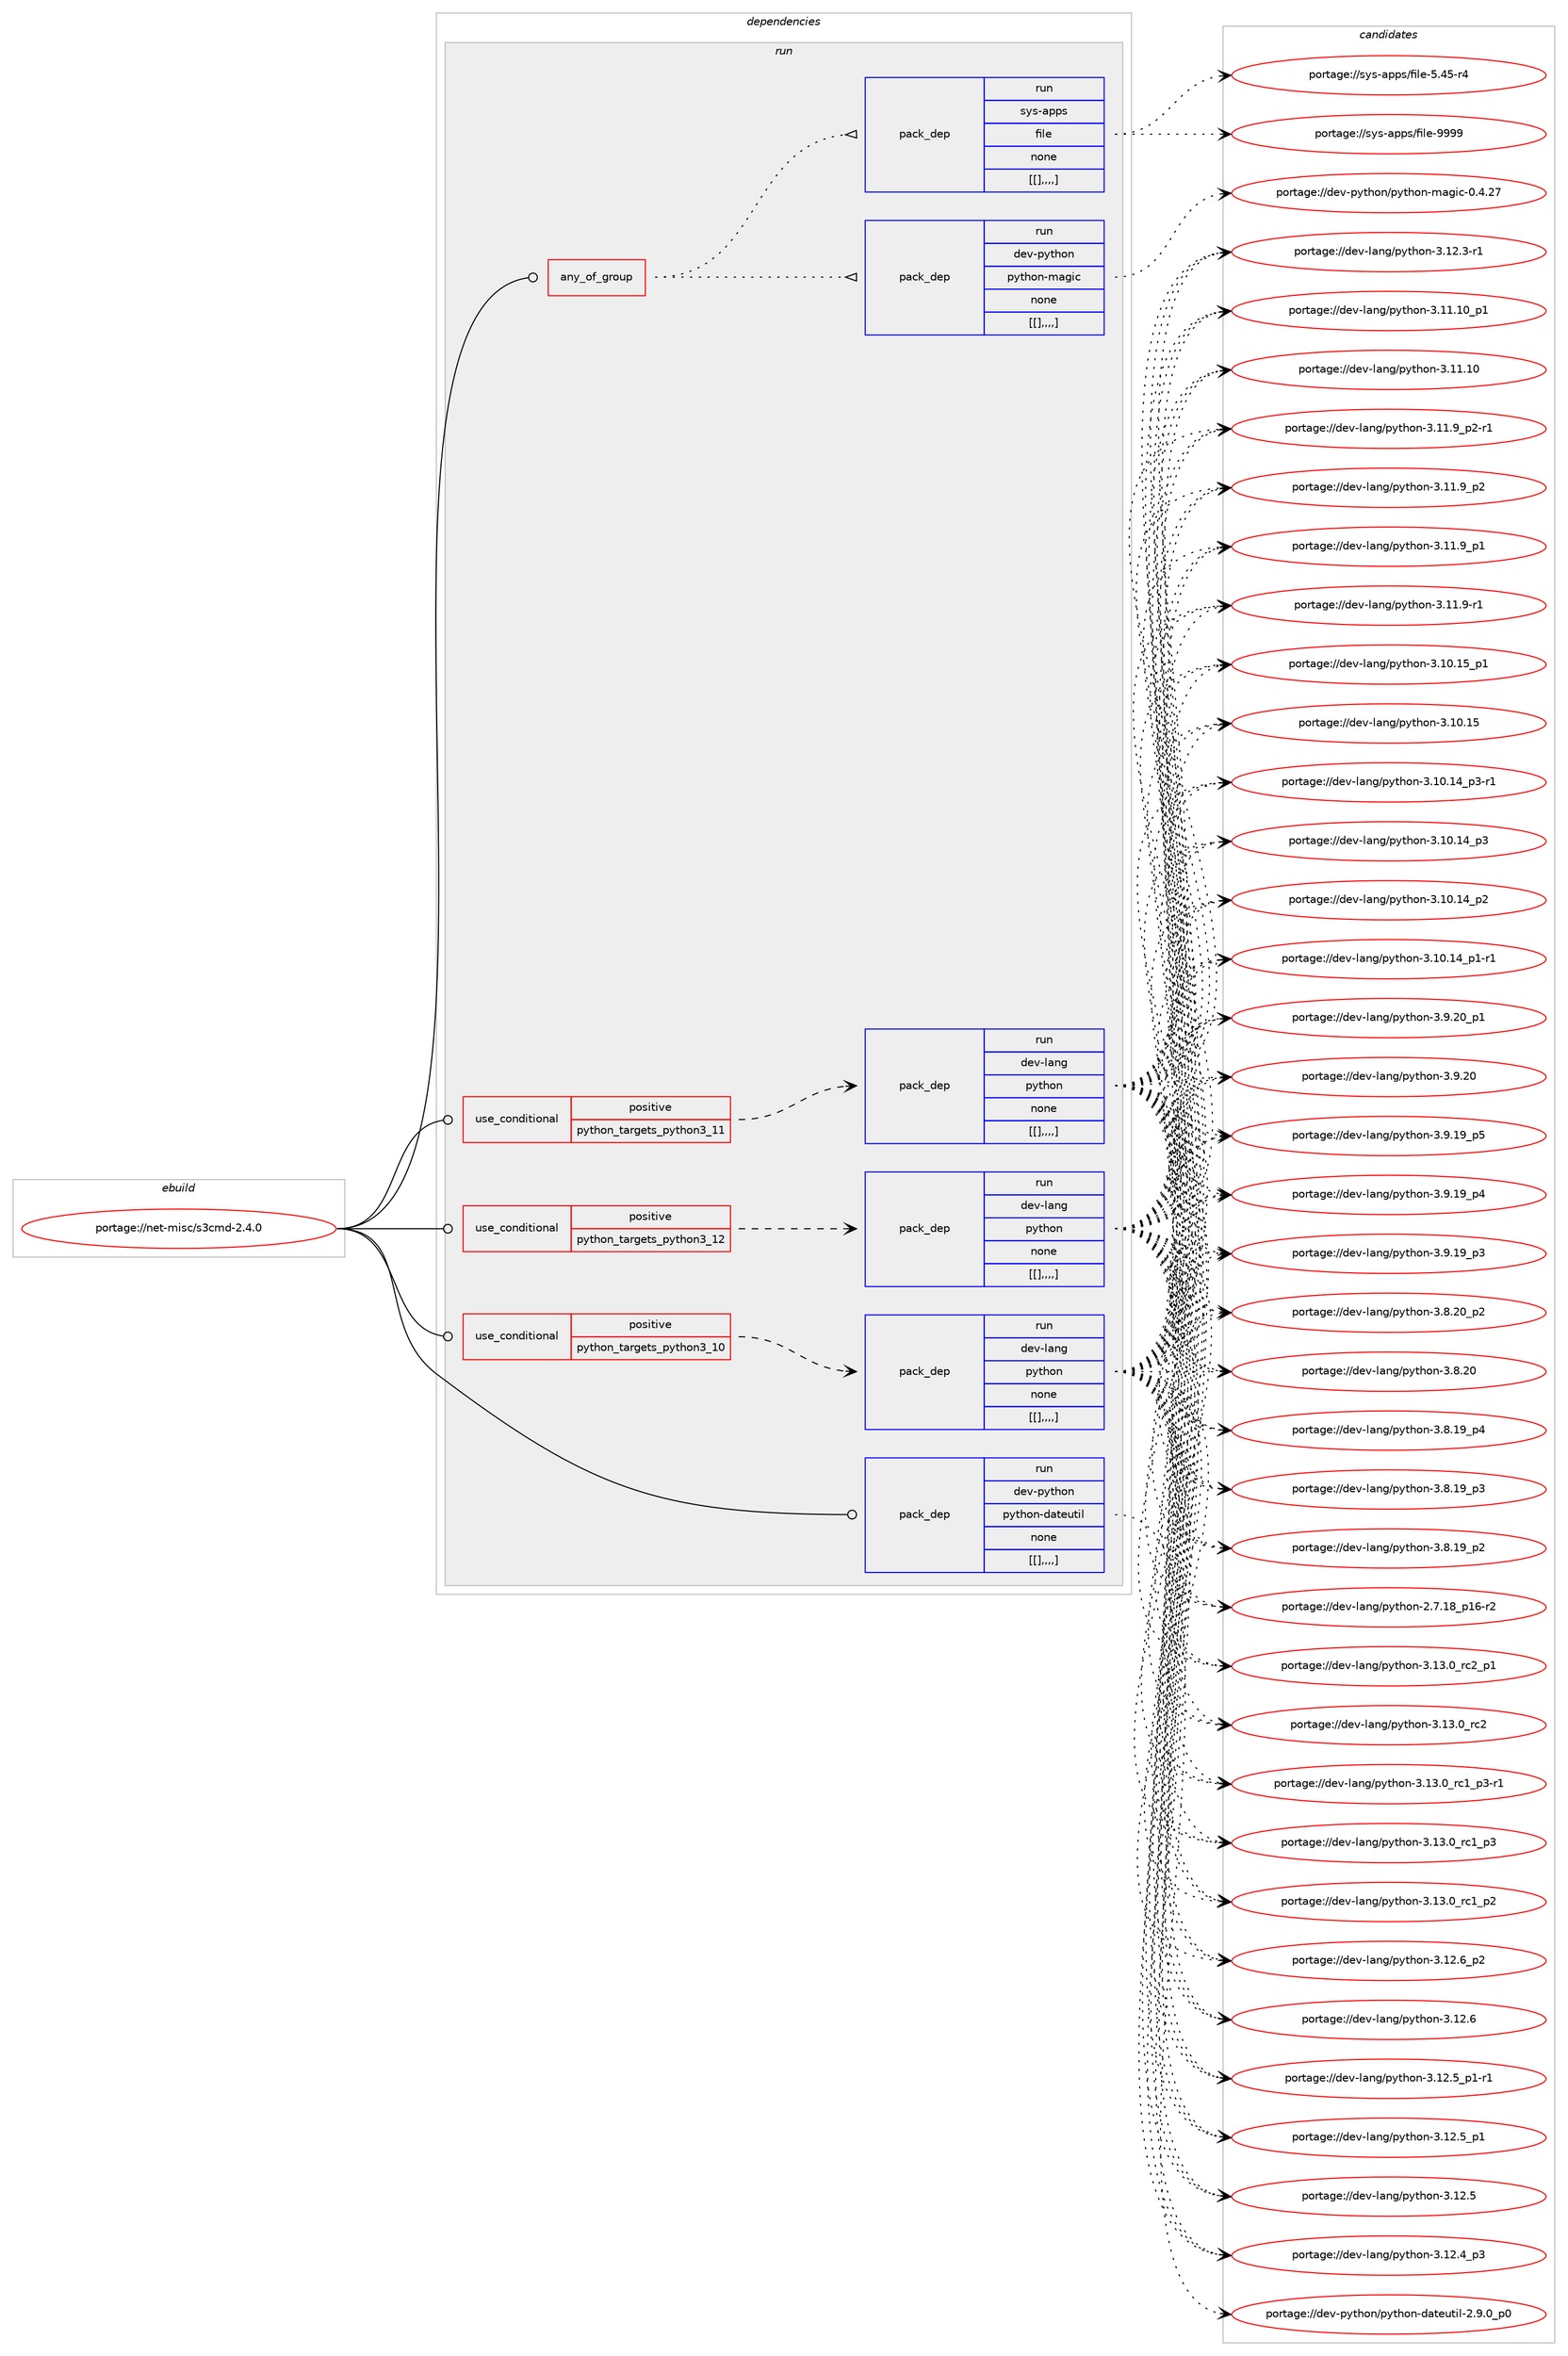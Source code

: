 digraph prolog {

# *************
# Graph options
# *************

newrank=true;
concentrate=true;
compound=true;
graph [rankdir=LR,fontname=Helvetica,fontsize=10,ranksep=1.5];#, ranksep=2.5, nodesep=0.2];
edge  [arrowhead=vee];
node  [fontname=Helvetica,fontsize=10];

# **********
# The ebuild
# **********

subgraph cluster_leftcol {
color=gray;
label=<<i>ebuild</i>>;
id [label="portage://net-misc/s3cmd-2.4.0", color=red, width=4, href="../net-misc/s3cmd-2.4.0.svg"];
}

# ****************
# The dependencies
# ****************

subgraph cluster_midcol {
color=gray;
label=<<i>dependencies</i>>;
subgraph cluster_compile {
fillcolor="#eeeeee";
style=filled;
label=<<i>compile</i>>;
}
subgraph cluster_compileandrun {
fillcolor="#eeeeee";
style=filled;
label=<<i>compile and run</i>>;
}
subgraph cluster_run {
fillcolor="#eeeeee";
style=filled;
label=<<i>run</i>>;
subgraph any21 {
dependency11192 [label=<<TABLE BORDER="0" CELLBORDER="1" CELLSPACING="0" CELLPADDING="4"><TR><TD CELLPADDING="10">any_of_group</TD></TR></TABLE>>, shape=none, color=red];subgraph pack6828 {
dependency11193 [label=<<TABLE BORDER="0" CELLBORDER="1" CELLSPACING="0" CELLPADDING="4" WIDTH="220"><TR><TD ROWSPAN="6" CELLPADDING="30">pack_dep</TD></TR><TR><TD WIDTH="110">run</TD></TR><TR><TD>dev-python</TD></TR><TR><TD>python-magic</TD></TR><TR><TD>none</TD></TR><TR><TD>[[],,,,]</TD></TR></TABLE>>, shape=none, color=blue];
}
dependency11192:e -> dependency11193:w [weight=20,style="dotted",arrowhead="oinv"];
subgraph pack6829 {
dependency11194 [label=<<TABLE BORDER="0" CELLBORDER="1" CELLSPACING="0" CELLPADDING="4" WIDTH="220"><TR><TD ROWSPAN="6" CELLPADDING="30">pack_dep</TD></TR><TR><TD WIDTH="110">run</TD></TR><TR><TD>sys-apps</TD></TR><TR><TD>file</TD></TR><TR><TD>none</TD></TR><TR><TD>[[],,,,]</TD></TR></TABLE>>, shape=none, color=blue];
}
dependency11192:e -> dependency11194:w [weight=20,style="dotted",arrowhead="oinv"];
}
id:e -> dependency11192:w [weight=20,style="solid",arrowhead="odot"];
subgraph cond4339 {
dependency11195 [label=<<TABLE BORDER="0" CELLBORDER="1" CELLSPACING="0" CELLPADDING="4"><TR><TD ROWSPAN="3" CELLPADDING="10">use_conditional</TD></TR><TR><TD>positive</TD></TR><TR><TD>python_targets_python3_10</TD></TR></TABLE>>, shape=none, color=red];
subgraph pack6830 {
dependency11196 [label=<<TABLE BORDER="0" CELLBORDER="1" CELLSPACING="0" CELLPADDING="4" WIDTH="220"><TR><TD ROWSPAN="6" CELLPADDING="30">pack_dep</TD></TR><TR><TD WIDTH="110">run</TD></TR><TR><TD>dev-lang</TD></TR><TR><TD>python</TD></TR><TR><TD>none</TD></TR><TR><TD>[[],,,,]</TD></TR></TABLE>>, shape=none, color=blue];
}
dependency11195:e -> dependency11196:w [weight=20,style="dashed",arrowhead="vee"];
}
id:e -> dependency11195:w [weight=20,style="solid",arrowhead="odot"];
subgraph cond4340 {
dependency11197 [label=<<TABLE BORDER="0" CELLBORDER="1" CELLSPACING="0" CELLPADDING="4"><TR><TD ROWSPAN="3" CELLPADDING="10">use_conditional</TD></TR><TR><TD>positive</TD></TR><TR><TD>python_targets_python3_11</TD></TR></TABLE>>, shape=none, color=red];
subgraph pack6831 {
dependency11198 [label=<<TABLE BORDER="0" CELLBORDER="1" CELLSPACING="0" CELLPADDING="4" WIDTH="220"><TR><TD ROWSPAN="6" CELLPADDING="30">pack_dep</TD></TR><TR><TD WIDTH="110">run</TD></TR><TR><TD>dev-lang</TD></TR><TR><TD>python</TD></TR><TR><TD>none</TD></TR><TR><TD>[[],,,,]</TD></TR></TABLE>>, shape=none, color=blue];
}
dependency11197:e -> dependency11198:w [weight=20,style="dashed",arrowhead="vee"];
}
id:e -> dependency11197:w [weight=20,style="solid",arrowhead="odot"];
subgraph cond4341 {
dependency11199 [label=<<TABLE BORDER="0" CELLBORDER="1" CELLSPACING="0" CELLPADDING="4"><TR><TD ROWSPAN="3" CELLPADDING="10">use_conditional</TD></TR><TR><TD>positive</TD></TR><TR><TD>python_targets_python3_12</TD></TR></TABLE>>, shape=none, color=red];
subgraph pack6832 {
dependency11200 [label=<<TABLE BORDER="0" CELLBORDER="1" CELLSPACING="0" CELLPADDING="4" WIDTH="220"><TR><TD ROWSPAN="6" CELLPADDING="30">pack_dep</TD></TR><TR><TD WIDTH="110">run</TD></TR><TR><TD>dev-lang</TD></TR><TR><TD>python</TD></TR><TR><TD>none</TD></TR><TR><TD>[[],,,,]</TD></TR></TABLE>>, shape=none, color=blue];
}
dependency11199:e -> dependency11200:w [weight=20,style="dashed",arrowhead="vee"];
}
id:e -> dependency11199:w [weight=20,style="solid",arrowhead="odot"];
subgraph pack6833 {
dependency11201 [label=<<TABLE BORDER="0" CELLBORDER="1" CELLSPACING="0" CELLPADDING="4" WIDTH="220"><TR><TD ROWSPAN="6" CELLPADDING="30">pack_dep</TD></TR><TR><TD WIDTH="110">run</TD></TR><TR><TD>dev-python</TD></TR><TR><TD>python-dateutil</TD></TR><TR><TD>none</TD></TR><TR><TD>[[],,,,]</TD></TR></TABLE>>, shape=none, color=blue];
}
id:e -> dependency11201:w [weight=20,style="solid",arrowhead="odot"];
}
}

# **************
# The candidates
# **************

subgraph cluster_choices {
rank=same;
color=gray;
label=<<i>candidates</i>>;

subgraph choice6828 {
color=black;
nodesep=1;
choice100101118451121211161041111104711212111610411111045109971031059945484652465055 [label="portage://dev-python/python-magic-0.4.27", color=red, width=4,href="../dev-python/python-magic-0.4.27.svg"];
dependency11193:e -> choice100101118451121211161041111104711212111610411111045109971031059945484652465055:w [style=dotted,weight="100"];
}
subgraph choice6829 {
color=black;
nodesep=1;
choice1151211154597112112115471021051081014557575757 [label="portage://sys-apps/file-9999", color=red, width=4,href="../sys-apps/file-9999.svg"];
choice11512111545971121121154710210510810145534652534511452 [label="portage://sys-apps/file-5.45-r4", color=red, width=4,href="../sys-apps/file-5.45-r4.svg"];
dependency11194:e -> choice1151211154597112112115471021051081014557575757:w [style=dotted,weight="100"];
dependency11194:e -> choice11512111545971121121154710210510810145534652534511452:w [style=dotted,weight="100"];
}
subgraph choice6830 {
color=black;
nodesep=1;
choice100101118451089711010347112121116104111110455146495146489511499509511249 [label="portage://dev-lang/python-3.13.0_rc2_p1", color=red, width=4,href="../dev-lang/python-3.13.0_rc2_p1.svg"];
choice10010111845108971101034711212111610411111045514649514648951149950 [label="portage://dev-lang/python-3.13.0_rc2", color=red, width=4,href="../dev-lang/python-3.13.0_rc2.svg"];
choice1001011184510897110103471121211161041111104551464951464895114994995112514511449 [label="portage://dev-lang/python-3.13.0_rc1_p3-r1", color=red, width=4,href="../dev-lang/python-3.13.0_rc1_p3-r1.svg"];
choice100101118451089711010347112121116104111110455146495146489511499499511251 [label="portage://dev-lang/python-3.13.0_rc1_p3", color=red, width=4,href="../dev-lang/python-3.13.0_rc1_p3.svg"];
choice100101118451089711010347112121116104111110455146495146489511499499511250 [label="portage://dev-lang/python-3.13.0_rc1_p2", color=red, width=4,href="../dev-lang/python-3.13.0_rc1_p2.svg"];
choice100101118451089711010347112121116104111110455146495046549511250 [label="portage://dev-lang/python-3.12.6_p2", color=red, width=4,href="../dev-lang/python-3.12.6_p2.svg"];
choice10010111845108971101034711212111610411111045514649504654 [label="portage://dev-lang/python-3.12.6", color=red, width=4,href="../dev-lang/python-3.12.6.svg"];
choice1001011184510897110103471121211161041111104551464950465395112494511449 [label="portage://dev-lang/python-3.12.5_p1-r1", color=red, width=4,href="../dev-lang/python-3.12.5_p1-r1.svg"];
choice100101118451089711010347112121116104111110455146495046539511249 [label="portage://dev-lang/python-3.12.5_p1", color=red, width=4,href="../dev-lang/python-3.12.5_p1.svg"];
choice10010111845108971101034711212111610411111045514649504653 [label="portage://dev-lang/python-3.12.5", color=red, width=4,href="../dev-lang/python-3.12.5.svg"];
choice100101118451089711010347112121116104111110455146495046529511251 [label="portage://dev-lang/python-3.12.4_p3", color=red, width=4,href="../dev-lang/python-3.12.4_p3.svg"];
choice100101118451089711010347112121116104111110455146495046514511449 [label="portage://dev-lang/python-3.12.3-r1", color=red, width=4,href="../dev-lang/python-3.12.3-r1.svg"];
choice10010111845108971101034711212111610411111045514649494649489511249 [label="portage://dev-lang/python-3.11.10_p1", color=red, width=4,href="../dev-lang/python-3.11.10_p1.svg"];
choice1001011184510897110103471121211161041111104551464949464948 [label="portage://dev-lang/python-3.11.10", color=red, width=4,href="../dev-lang/python-3.11.10.svg"];
choice1001011184510897110103471121211161041111104551464949465795112504511449 [label="portage://dev-lang/python-3.11.9_p2-r1", color=red, width=4,href="../dev-lang/python-3.11.9_p2-r1.svg"];
choice100101118451089711010347112121116104111110455146494946579511250 [label="portage://dev-lang/python-3.11.9_p2", color=red, width=4,href="../dev-lang/python-3.11.9_p2.svg"];
choice100101118451089711010347112121116104111110455146494946579511249 [label="portage://dev-lang/python-3.11.9_p1", color=red, width=4,href="../dev-lang/python-3.11.9_p1.svg"];
choice100101118451089711010347112121116104111110455146494946574511449 [label="portage://dev-lang/python-3.11.9-r1", color=red, width=4,href="../dev-lang/python-3.11.9-r1.svg"];
choice10010111845108971101034711212111610411111045514649484649539511249 [label="portage://dev-lang/python-3.10.15_p1", color=red, width=4,href="../dev-lang/python-3.10.15_p1.svg"];
choice1001011184510897110103471121211161041111104551464948464953 [label="portage://dev-lang/python-3.10.15", color=red, width=4,href="../dev-lang/python-3.10.15.svg"];
choice100101118451089711010347112121116104111110455146494846495295112514511449 [label="portage://dev-lang/python-3.10.14_p3-r1", color=red, width=4,href="../dev-lang/python-3.10.14_p3-r1.svg"];
choice10010111845108971101034711212111610411111045514649484649529511251 [label="portage://dev-lang/python-3.10.14_p3", color=red, width=4,href="../dev-lang/python-3.10.14_p3.svg"];
choice10010111845108971101034711212111610411111045514649484649529511250 [label="portage://dev-lang/python-3.10.14_p2", color=red, width=4,href="../dev-lang/python-3.10.14_p2.svg"];
choice100101118451089711010347112121116104111110455146494846495295112494511449 [label="portage://dev-lang/python-3.10.14_p1-r1", color=red, width=4,href="../dev-lang/python-3.10.14_p1-r1.svg"];
choice100101118451089711010347112121116104111110455146574650489511249 [label="portage://dev-lang/python-3.9.20_p1", color=red, width=4,href="../dev-lang/python-3.9.20_p1.svg"];
choice10010111845108971101034711212111610411111045514657465048 [label="portage://dev-lang/python-3.9.20", color=red, width=4,href="../dev-lang/python-3.9.20.svg"];
choice100101118451089711010347112121116104111110455146574649579511253 [label="portage://dev-lang/python-3.9.19_p5", color=red, width=4,href="../dev-lang/python-3.9.19_p5.svg"];
choice100101118451089711010347112121116104111110455146574649579511252 [label="portage://dev-lang/python-3.9.19_p4", color=red, width=4,href="../dev-lang/python-3.9.19_p4.svg"];
choice100101118451089711010347112121116104111110455146574649579511251 [label="portage://dev-lang/python-3.9.19_p3", color=red, width=4,href="../dev-lang/python-3.9.19_p3.svg"];
choice100101118451089711010347112121116104111110455146564650489511250 [label="portage://dev-lang/python-3.8.20_p2", color=red, width=4,href="../dev-lang/python-3.8.20_p2.svg"];
choice10010111845108971101034711212111610411111045514656465048 [label="portage://dev-lang/python-3.8.20", color=red, width=4,href="../dev-lang/python-3.8.20.svg"];
choice100101118451089711010347112121116104111110455146564649579511252 [label="portage://dev-lang/python-3.8.19_p4", color=red, width=4,href="../dev-lang/python-3.8.19_p4.svg"];
choice100101118451089711010347112121116104111110455146564649579511251 [label="portage://dev-lang/python-3.8.19_p3", color=red, width=4,href="../dev-lang/python-3.8.19_p3.svg"];
choice100101118451089711010347112121116104111110455146564649579511250 [label="portage://dev-lang/python-3.8.19_p2", color=red, width=4,href="../dev-lang/python-3.8.19_p2.svg"];
choice100101118451089711010347112121116104111110455046554649569511249544511450 [label="portage://dev-lang/python-2.7.18_p16-r2", color=red, width=4,href="../dev-lang/python-2.7.18_p16-r2.svg"];
dependency11196:e -> choice100101118451089711010347112121116104111110455146495146489511499509511249:w [style=dotted,weight="100"];
dependency11196:e -> choice10010111845108971101034711212111610411111045514649514648951149950:w [style=dotted,weight="100"];
dependency11196:e -> choice1001011184510897110103471121211161041111104551464951464895114994995112514511449:w [style=dotted,weight="100"];
dependency11196:e -> choice100101118451089711010347112121116104111110455146495146489511499499511251:w [style=dotted,weight="100"];
dependency11196:e -> choice100101118451089711010347112121116104111110455146495146489511499499511250:w [style=dotted,weight="100"];
dependency11196:e -> choice100101118451089711010347112121116104111110455146495046549511250:w [style=dotted,weight="100"];
dependency11196:e -> choice10010111845108971101034711212111610411111045514649504654:w [style=dotted,weight="100"];
dependency11196:e -> choice1001011184510897110103471121211161041111104551464950465395112494511449:w [style=dotted,weight="100"];
dependency11196:e -> choice100101118451089711010347112121116104111110455146495046539511249:w [style=dotted,weight="100"];
dependency11196:e -> choice10010111845108971101034711212111610411111045514649504653:w [style=dotted,weight="100"];
dependency11196:e -> choice100101118451089711010347112121116104111110455146495046529511251:w [style=dotted,weight="100"];
dependency11196:e -> choice100101118451089711010347112121116104111110455146495046514511449:w [style=dotted,weight="100"];
dependency11196:e -> choice10010111845108971101034711212111610411111045514649494649489511249:w [style=dotted,weight="100"];
dependency11196:e -> choice1001011184510897110103471121211161041111104551464949464948:w [style=dotted,weight="100"];
dependency11196:e -> choice1001011184510897110103471121211161041111104551464949465795112504511449:w [style=dotted,weight="100"];
dependency11196:e -> choice100101118451089711010347112121116104111110455146494946579511250:w [style=dotted,weight="100"];
dependency11196:e -> choice100101118451089711010347112121116104111110455146494946579511249:w [style=dotted,weight="100"];
dependency11196:e -> choice100101118451089711010347112121116104111110455146494946574511449:w [style=dotted,weight="100"];
dependency11196:e -> choice10010111845108971101034711212111610411111045514649484649539511249:w [style=dotted,weight="100"];
dependency11196:e -> choice1001011184510897110103471121211161041111104551464948464953:w [style=dotted,weight="100"];
dependency11196:e -> choice100101118451089711010347112121116104111110455146494846495295112514511449:w [style=dotted,weight="100"];
dependency11196:e -> choice10010111845108971101034711212111610411111045514649484649529511251:w [style=dotted,weight="100"];
dependency11196:e -> choice10010111845108971101034711212111610411111045514649484649529511250:w [style=dotted,weight="100"];
dependency11196:e -> choice100101118451089711010347112121116104111110455146494846495295112494511449:w [style=dotted,weight="100"];
dependency11196:e -> choice100101118451089711010347112121116104111110455146574650489511249:w [style=dotted,weight="100"];
dependency11196:e -> choice10010111845108971101034711212111610411111045514657465048:w [style=dotted,weight="100"];
dependency11196:e -> choice100101118451089711010347112121116104111110455146574649579511253:w [style=dotted,weight="100"];
dependency11196:e -> choice100101118451089711010347112121116104111110455146574649579511252:w [style=dotted,weight="100"];
dependency11196:e -> choice100101118451089711010347112121116104111110455146574649579511251:w [style=dotted,weight="100"];
dependency11196:e -> choice100101118451089711010347112121116104111110455146564650489511250:w [style=dotted,weight="100"];
dependency11196:e -> choice10010111845108971101034711212111610411111045514656465048:w [style=dotted,weight="100"];
dependency11196:e -> choice100101118451089711010347112121116104111110455146564649579511252:w [style=dotted,weight="100"];
dependency11196:e -> choice100101118451089711010347112121116104111110455146564649579511251:w [style=dotted,weight="100"];
dependency11196:e -> choice100101118451089711010347112121116104111110455146564649579511250:w [style=dotted,weight="100"];
dependency11196:e -> choice100101118451089711010347112121116104111110455046554649569511249544511450:w [style=dotted,weight="100"];
}
subgraph choice6831 {
color=black;
nodesep=1;
choice100101118451089711010347112121116104111110455146495146489511499509511249 [label="portage://dev-lang/python-3.13.0_rc2_p1", color=red, width=4,href="../dev-lang/python-3.13.0_rc2_p1.svg"];
choice10010111845108971101034711212111610411111045514649514648951149950 [label="portage://dev-lang/python-3.13.0_rc2", color=red, width=4,href="../dev-lang/python-3.13.0_rc2.svg"];
choice1001011184510897110103471121211161041111104551464951464895114994995112514511449 [label="portage://dev-lang/python-3.13.0_rc1_p3-r1", color=red, width=4,href="../dev-lang/python-3.13.0_rc1_p3-r1.svg"];
choice100101118451089711010347112121116104111110455146495146489511499499511251 [label="portage://dev-lang/python-3.13.0_rc1_p3", color=red, width=4,href="../dev-lang/python-3.13.0_rc1_p3.svg"];
choice100101118451089711010347112121116104111110455146495146489511499499511250 [label="portage://dev-lang/python-3.13.0_rc1_p2", color=red, width=4,href="../dev-lang/python-3.13.0_rc1_p2.svg"];
choice100101118451089711010347112121116104111110455146495046549511250 [label="portage://dev-lang/python-3.12.6_p2", color=red, width=4,href="../dev-lang/python-3.12.6_p2.svg"];
choice10010111845108971101034711212111610411111045514649504654 [label="portage://dev-lang/python-3.12.6", color=red, width=4,href="../dev-lang/python-3.12.6.svg"];
choice1001011184510897110103471121211161041111104551464950465395112494511449 [label="portage://dev-lang/python-3.12.5_p1-r1", color=red, width=4,href="../dev-lang/python-3.12.5_p1-r1.svg"];
choice100101118451089711010347112121116104111110455146495046539511249 [label="portage://dev-lang/python-3.12.5_p1", color=red, width=4,href="../dev-lang/python-3.12.5_p1.svg"];
choice10010111845108971101034711212111610411111045514649504653 [label="portage://dev-lang/python-3.12.5", color=red, width=4,href="../dev-lang/python-3.12.5.svg"];
choice100101118451089711010347112121116104111110455146495046529511251 [label="portage://dev-lang/python-3.12.4_p3", color=red, width=4,href="../dev-lang/python-3.12.4_p3.svg"];
choice100101118451089711010347112121116104111110455146495046514511449 [label="portage://dev-lang/python-3.12.3-r1", color=red, width=4,href="../dev-lang/python-3.12.3-r1.svg"];
choice10010111845108971101034711212111610411111045514649494649489511249 [label="portage://dev-lang/python-3.11.10_p1", color=red, width=4,href="../dev-lang/python-3.11.10_p1.svg"];
choice1001011184510897110103471121211161041111104551464949464948 [label="portage://dev-lang/python-3.11.10", color=red, width=4,href="../dev-lang/python-3.11.10.svg"];
choice1001011184510897110103471121211161041111104551464949465795112504511449 [label="portage://dev-lang/python-3.11.9_p2-r1", color=red, width=4,href="../dev-lang/python-3.11.9_p2-r1.svg"];
choice100101118451089711010347112121116104111110455146494946579511250 [label="portage://dev-lang/python-3.11.9_p2", color=red, width=4,href="../dev-lang/python-3.11.9_p2.svg"];
choice100101118451089711010347112121116104111110455146494946579511249 [label="portage://dev-lang/python-3.11.9_p1", color=red, width=4,href="../dev-lang/python-3.11.9_p1.svg"];
choice100101118451089711010347112121116104111110455146494946574511449 [label="portage://dev-lang/python-3.11.9-r1", color=red, width=4,href="../dev-lang/python-3.11.9-r1.svg"];
choice10010111845108971101034711212111610411111045514649484649539511249 [label="portage://dev-lang/python-3.10.15_p1", color=red, width=4,href="../dev-lang/python-3.10.15_p1.svg"];
choice1001011184510897110103471121211161041111104551464948464953 [label="portage://dev-lang/python-3.10.15", color=red, width=4,href="../dev-lang/python-3.10.15.svg"];
choice100101118451089711010347112121116104111110455146494846495295112514511449 [label="portage://dev-lang/python-3.10.14_p3-r1", color=red, width=4,href="../dev-lang/python-3.10.14_p3-r1.svg"];
choice10010111845108971101034711212111610411111045514649484649529511251 [label="portage://dev-lang/python-3.10.14_p3", color=red, width=4,href="../dev-lang/python-3.10.14_p3.svg"];
choice10010111845108971101034711212111610411111045514649484649529511250 [label="portage://dev-lang/python-3.10.14_p2", color=red, width=4,href="../dev-lang/python-3.10.14_p2.svg"];
choice100101118451089711010347112121116104111110455146494846495295112494511449 [label="portage://dev-lang/python-3.10.14_p1-r1", color=red, width=4,href="../dev-lang/python-3.10.14_p1-r1.svg"];
choice100101118451089711010347112121116104111110455146574650489511249 [label="portage://dev-lang/python-3.9.20_p1", color=red, width=4,href="../dev-lang/python-3.9.20_p1.svg"];
choice10010111845108971101034711212111610411111045514657465048 [label="portage://dev-lang/python-3.9.20", color=red, width=4,href="../dev-lang/python-3.9.20.svg"];
choice100101118451089711010347112121116104111110455146574649579511253 [label="portage://dev-lang/python-3.9.19_p5", color=red, width=4,href="../dev-lang/python-3.9.19_p5.svg"];
choice100101118451089711010347112121116104111110455146574649579511252 [label="portage://dev-lang/python-3.9.19_p4", color=red, width=4,href="../dev-lang/python-3.9.19_p4.svg"];
choice100101118451089711010347112121116104111110455146574649579511251 [label="portage://dev-lang/python-3.9.19_p3", color=red, width=4,href="../dev-lang/python-3.9.19_p3.svg"];
choice100101118451089711010347112121116104111110455146564650489511250 [label="portage://dev-lang/python-3.8.20_p2", color=red, width=4,href="../dev-lang/python-3.8.20_p2.svg"];
choice10010111845108971101034711212111610411111045514656465048 [label="portage://dev-lang/python-3.8.20", color=red, width=4,href="../dev-lang/python-3.8.20.svg"];
choice100101118451089711010347112121116104111110455146564649579511252 [label="portage://dev-lang/python-3.8.19_p4", color=red, width=4,href="../dev-lang/python-3.8.19_p4.svg"];
choice100101118451089711010347112121116104111110455146564649579511251 [label="portage://dev-lang/python-3.8.19_p3", color=red, width=4,href="../dev-lang/python-3.8.19_p3.svg"];
choice100101118451089711010347112121116104111110455146564649579511250 [label="portage://dev-lang/python-3.8.19_p2", color=red, width=4,href="../dev-lang/python-3.8.19_p2.svg"];
choice100101118451089711010347112121116104111110455046554649569511249544511450 [label="portage://dev-lang/python-2.7.18_p16-r2", color=red, width=4,href="../dev-lang/python-2.7.18_p16-r2.svg"];
dependency11198:e -> choice100101118451089711010347112121116104111110455146495146489511499509511249:w [style=dotted,weight="100"];
dependency11198:e -> choice10010111845108971101034711212111610411111045514649514648951149950:w [style=dotted,weight="100"];
dependency11198:e -> choice1001011184510897110103471121211161041111104551464951464895114994995112514511449:w [style=dotted,weight="100"];
dependency11198:e -> choice100101118451089711010347112121116104111110455146495146489511499499511251:w [style=dotted,weight="100"];
dependency11198:e -> choice100101118451089711010347112121116104111110455146495146489511499499511250:w [style=dotted,weight="100"];
dependency11198:e -> choice100101118451089711010347112121116104111110455146495046549511250:w [style=dotted,weight="100"];
dependency11198:e -> choice10010111845108971101034711212111610411111045514649504654:w [style=dotted,weight="100"];
dependency11198:e -> choice1001011184510897110103471121211161041111104551464950465395112494511449:w [style=dotted,weight="100"];
dependency11198:e -> choice100101118451089711010347112121116104111110455146495046539511249:w [style=dotted,weight="100"];
dependency11198:e -> choice10010111845108971101034711212111610411111045514649504653:w [style=dotted,weight="100"];
dependency11198:e -> choice100101118451089711010347112121116104111110455146495046529511251:w [style=dotted,weight="100"];
dependency11198:e -> choice100101118451089711010347112121116104111110455146495046514511449:w [style=dotted,weight="100"];
dependency11198:e -> choice10010111845108971101034711212111610411111045514649494649489511249:w [style=dotted,weight="100"];
dependency11198:e -> choice1001011184510897110103471121211161041111104551464949464948:w [style=dotted,weight="100"];
dependency11198:e -> choice1001011184510897110103471121211161041111104551464949465795112504511449:w [style=dotted,weight="100"];
dependency11198:e -> choice100101118451089711010347112121116104111110455146494946579511250:w [style=dotted,weight="100"];
dependency11198:e -> choice100101118451089711010347112121116104111110455146494946579511249:w [style=dotted,weight="100"];
dependency11198:e -> choice100101118451089711010347112121116104111110455146494946574511449:w [style=dotted,weight="100"];
dependency11198:e -> choice10010111845108971101034711212111610411111045514649484649539511249:w [style=dotted,weight="100"];
dependency11198:e -> choice1001011184510897110103471121211161041111104551464948464953:w [style=dotted,weight="100"];
dependency11198:e -> choice100101118451089711010347112121116104111110455146494846495295112514511449:w [style=dotted,weight="100"];
dependency11198:e -> choice10010111845108971101034711212111610411111045514649484649529511251:w [style=dotted,weight="100"];
dependency11198:e -> choice10010111845108971101034711212111610411111045514649484649529511250:w [style=dotted,weight="100"];
dependency11198:e -> choice100101118451089711010347112121116104111110455146494846495295112494511449:w [style=dotted,weight="100"];
dependency11198:e -> choice100101118451089711010347112121116104111110455146574650489511249:w [style=dotted,weight="100"];
dependency11198:e -> choice10010111845108971101034711212111610411111045514657465048:w [style=dotted,weight="100"];
dependency11198:e -> choice100101118451089711010347112121116104111110455146574649579511253:w [style=dotted,weight="100"];
dependency11198:e -> choice100101118451089711010347112121116104111110455146574649579511252:w [style=dotted,weight="100"];
dependency11198:e -> choice100101118451089711010347112121116104111110455146574649579511251:w [style=dotted,weight="100"];
dependency11198:e -> choice100101118451089711010347112121116104111110455146564650489511250:w [style=dotted,weight="100"];
dependency11198:e -> choice10010111845108971101034711212111610411111045514656465048:w [style=dotted,weight="100"];
dependency11198:e -> choice100101118451089711010347112121116104111110455146564649579511252:w [style=dotted,weight="100"];
dependency11198:e -> choice100101118451089711010347112121116104111110455146564649579511251:w [style=dotted,weight="100"];
dependency11198:e -> choice100101118451089711010347112121116104111110455146564649579511250:w [style=dotted,weight="100"];
dependency11198:e -> choice100101118451089711010347112121116104111110455046554649569511249544511450:w [style=dotted,weight="100"];
}
subgraph choice6832 {
color=black;
nodesep=1;
choice100101118451089711010347112121116104111110455146495146489511499509511249 [label="portage://dev-lang/python-3.13.0_rc2_p1", color=red, width=4,href="../dev-lang/python-3.13.0_rc2_p1.svg"];
choice10010111845108971101034711212111610411111045514649514648951149950 [label="portage://dev-lang/python-3.13.0_rc2", color=red, width=4,href="../dev-lang/python-3.13.0_rc2.svg"];
choice1001011184510897110103471121211161041111104551464951464895114994995112514511449 [label="portage://dev-lang/python-3.13.0_rc1_p3-r1", color=red, width=4,href="../dev-lang/python-3.13.0_rc1_p3-r1.svg"];
choice100101118451089711010347112121116104111110455146495146489511499499511251 [label="portage://dev-lang/python-3.13.0_rc1_p3", color=red, width=4,href="../dev-lang/python-3.13.0_rc1_p3.svg"];
choice100101118451089711010347112121116104111110455146495146489511499499511250 [label="portage://dev-lang/python-3.13.0_rc1_p2", color=red, width=4,href="../dev-lang/python-3.13.0_rc1_p2.svg"];
choice100101118451089711010347112121116104111110455146495046549511250 [label="portage://dev-lang/python-3.12.6_p2", color=red, width=4,href="../dev-lang/python-3.12.6_p2.svg"];
choice10010111845108971101034711212111610411111045514649504654 [label="portage://dev-lang/python-3.12.6", color=red, width=4,href="../dev-lang/python-3.12.6.svg"];
choice1001011184510897110103471121211161041111104551464950465395112494511449 [label="portage://dev-lang/python-3.12.5_p1-r1", color=red, width=4,href="../dev-lang/python-3.12.5_p1-r1.svg"];
choice100101118451089711010347112121116104111110455146495046539511249 [label="portage://dev-lang/python-3.12.5_p1", color=red, width=4,href="../dev-lang/python-3.12.5_p1.svg"];
choice10010111845108971101034711212111610411111045514649504653 [label="portage://dev-lang/python-3.12.5", color=red, width=4,href="../dev-lang/python-3.12.5.svg"];
choice100101118451089711010347112121116104111110455146495046529511251 [label="portage://dev-lang/python-3.12.4_p3", color=red, width=4,href="../dev-lang/python-3.12.4_p3.svg"];
choice100101118451089711010347112121116104111110455146495046514511449 [label="portage://dev-lang/python-3.12.3-r1", color=red, width=4,href="../dev-lang/python-3.12.3-r1.svg"];
choice10010111845108971101034711212111610411111045514649494649489511249 [label="portage://dev-lang/python-3.11.10_p1", color=red, width=4,href="../dev-lang/python-3.11.10_p1.svg"];
choice1001011184510897110103471121211161041111104551464949464948 [label="portage://dev-lang/python-3.11.10", color=red, width=4,href="../dev-lang/python-3.11.10.svg"];
choice1001011184510897110103471121211161041111104551464949465795112504511449 [label="portage://dev-lang/python-3.11.9_p2-r1", color=red, width=4,href="../dev-lang/python-3.11.9_p2-r1.svg"];
choice100101118451089711010347112121116104111110455146494946579511250 [label="portage://dev-lang/python-3.11.9_p2", color=red, width=4,href="../dev-lang/python-3.11.9_p2.svg"];
choice100101118451089711010347112121116104111110455146494946579511249 [label="portage://dev-lang/python-3.11.9_p1", color=red, width=4,href="../dev-lang/python-3.11.9_p1.svg"];
choice100101118451089711010347112121116104111110455146494946574511449 [label="portage://dev-lang/python-3.11.9-r1", color=red, width=4,href="../dev-lang/python-3.11.9-r1.svg"];
choice10010111845108971101034711212111610411111045514649484649539511249 [label="portage://dev-lang/python-3.10.15_p1", color=red, width=4,href="../dev-lang/python-3.10.15_p1.svg"];
choice1001011184510897110103471121211161041111104551464948464953 [label="portage://dev-lang/python-3.10.15", color=red, width=4,href="../dev-lang/python-3.10.15.svg"];
choice100101118451089711010347112121116104111110455146494846495295112514511449 [label="portage://dev-lang/python-3.10.14_p3-r1", color=red, width=4,href="../dev-lang/python-3.10.14_p3-r1.svg"];
choice10010111845108971101034711212111610411111045514649484649529511251 [label="portage://dev-lang/python-3.10.14_p3", color=red, width=4,href="../dev-lang/python-3.10.14_p3.svg"];
choice10010111845108971101034711212111610411111045514649484649529511250 [label="portage://dev-lang/python-3.10.14_p2", color=red, width=4,href="../dev-lang/python-3.10.14_p2.svg"];
choice100101118451089711010347112121116104111110455146494846495295112494511449 [label="portage://dev-lang/python-3.10.14_p1-r1", color=red, width=4,href="../dev-lang/python-3.10.14_p1-r1.svg"];
choice100101118451089711010347112121116104111110455146574650489511249 [label="portage://dev-lang/python-3.9.20_p1", color=red, width=4,href="../dev-lang/python-3.9.20_p1.svg"];
choice10010111845108971101034711212111610411111045514657465048 [label="portage://dev-lang/python-3.9.20", color=red, width=4,href="../dev-lang/python-3.9.20.svg"];
choice100101118451089711010347112121116104111110455146574649579511253 [label="portage://dev-lang/python-3.9.19_p5", color=red, width=4,href="../dev-lang/python-3.9.19_p5.svg"];
choice100101118451089711010347112121116104111110455146574649579511252 [label="portage://dev-lang/python-3.9.19_p4", color=red, width=4,href="../dev-lang/python-3.9.19_p4.svg"];
choice100101118451089711010347112121116104111110455146574649579511251 [label="portage://dev-lang/python-3.9.19_p3", color=red, width=4,href="../dev-lang/python-3.9.19_p3.svg"];
choice100101118451089711010347112121116104111110455146564650489511250 [label="portage://dev-lang/python-3.8.20_p2", color=red, width=4,href="../dev-lang/python-3.8.20_p2.svg"];
choice10010111845108971101034711212111610411111045514656465048 [label="portage://dev-lang/python-3.8.20", color=red, width=4,href="../dev-lang/python-3.8.20.svg"];
choice100101118451089711010347112121116104111110455146564649579511252 [label="portage://dev-lang/python-3.8.19_p4", color=red, width=4,href="../dev-lang/python-3.8.19_p4.svg"];
choice100101118451089711010347112121116104111110455146564649579511251 [label="portage://dev-lang/python-3.8.19_p3", color=red, width=4,href="../dev-lang/python-3.8.19_p3.svg"];
choice100101118451089711010347112121116104111110455146564649579511250 [label="portage://dev-lang/python-3.8.19_p2", color=red, width=4,href="../dev-lang/python-3.8.19_p2.svg"];
choice100101118451089711010347112121116104111110455046554649569511249544511450 [label="portage://dev-lang/python-2.7.18_p16-r2", color=red, width=4,href="../dev-lang/python-2.7.18_p16-r2.svg"];
dependency11200:e -> choice100101118451089711010347112121116104111110455146495146489511499509511249:w [style=dotted,weight="100"];
dependency11200:e -> choice10010111845108971101034711212111610411111045514649514648951149950:w [style=dotted,weight="100"];
dependency11200:e -> choice1001011184510897110103471121211161041111104551464951464895114994995112514511449:w [style=dotted,weight="100"];
dependency11200:e -> choice100101118451089711010347112121116104111110455146495146489511499499511251:w [style=dotted,weight="100"];
dependency11200:e -> choice100101118451089711010347112121116104111110455146495146489511499499511250:w [style=dotted,weight="100"];
dependency11200:e -> choice100101118451089711010347112121116104111110455146495046549511250:w [style=dotted,weight="100"];
dependency11200:e -> choice10010111845108971101034711212111610411111045514649504654:w [style=dotted,weight="100"];
dependency11200:e -> choice1001011184510897110103471121211161041111104551464950465395112494511449:w [style=dotted,weight="100"];
dependency11200:e -> choice100101118451089711010347112121116104111110455146495046539511249:w [style=dotted,weight="100"];
dependency11200:e -> choice10010111845108971101034711212111610411111045514649504653:w [style=dotted,weight="100"];
dependency11200:e -> choice100101118451089711010347112121116104111110455146495046529511251:w [style=dotted,weight="100"];
dependency11200:e -> choice100101118451089711010347112121116104111110455146495046514511449:w [style=dotted,weight="100"];
dependency11200:e -> choice10010111845108971101034711212111610411111045514649494649489511249:w [style=dotted,weight="100"];
dependency11200:e -> choice1001011184510897110103471121211161041111104551464949464948:w [style=dotted,weight="100"];
dependency11200:e -> choice1001011184510897110103471121211161041111104551464949465795112504511449:w [style=dotted,weight="100"];
dependency11200:e -> choice100101118451089711010347112121116104111110455146494946579511250:w [style=dotted,weight="100"];
dependency11200:e -> choice100101118451089711010347112121116104111110455146494946579511249:w [style=dotted,weight="100"];
dependency11200:e -> choice100101118451089711010347112121116104111110455146494946574511449:w [style=dotted,weight="100"];
dependency11200:e -> choice10010111845108971101034711212111610411111045514649484649539511249:w [style=dotted,weight="100"];
dependency11200:e -> choice1001011184510897110103471121211161041111104551464948464953:w [style=dotted,weight="100"];
dependency11200:e -> choice100101118451089711010347112121116104111110455146494846495295112514511449:w [style=dotted,weight="100"];
dependency11200:e -> choice10010111845108971101034711212111610411111045514649484649529511251:w [style=dotted,weight="100"];
dependency11200:e -> choice10010111845108971101034711212111610411111045514649484649529511250:w [style=dotted,weight="100"];
dependency11200:e -> choice100101118451089711010347112121116104111110455146494846495295112494511449:w [style=dotted,weight="100"];
dependency11200:e -> choice100101118451089711010347112121116104111110455146574650489511249:w [style=dotted,weight="100"];
dependency11200:e -> choice10010111845108971101034711212111610411111045514657465048:w [style=dotted,weight="100"];
dependency11200:e -> choice100101118451089711010347112121116104111110455146574649579511253:w [style=dotted,weight="100"];
dependency11200:e -> choice100101118451089711010347112121116104111110455146574649579511252:w [style=dotted,weight="100"];
dependency11200:e -> choice100101118451089711010347112121116104111110455146574649579511251:w [style=dotted,weight="100"];
dependency11200:e -> choice100101118451089711010347112121116104111110455146564650489511250:w [style=dotted,weight="100"];
dependency11200:e -> choice10010111845108971101034711212111610411111045514656465048:w [style=dotted,weight="100"];
dependency11200:e -> choice100101118451089711010347112121116104111110455146564649579511252:w [style=dotted,weight="100"];
dependency11200:e -> choice100101118451089711010347112121116104111110455146564649579511251:w [style=dotted,weight="100"];
dependency11200:e -> choice100101118451089711010347112121116104111110455146564649579511250:w [style=dotted,weight="100"];
dependency11200:e -> choice100101118451089711010347112121116104111110455046554649569511249544511450:w [style=dotted,weight="100"];
}
subgraph choice6833 {
color=black;
nodesep=1;
choice100101118451121211161041111104711212111610411111045100971161011171161051084550465746489511248 [label="portage://dev-python/python-dateutil-2.9.0_p0", color=red, width=4,href="../dev-python/python-dateutil-2.9.0_p0.svg"];
dependency11201:e -> choice100101118451121211161041111104711212111610411111045100971161011171161051084550465746489511248:w [style=dotted,weight="100"];
}
}

}
